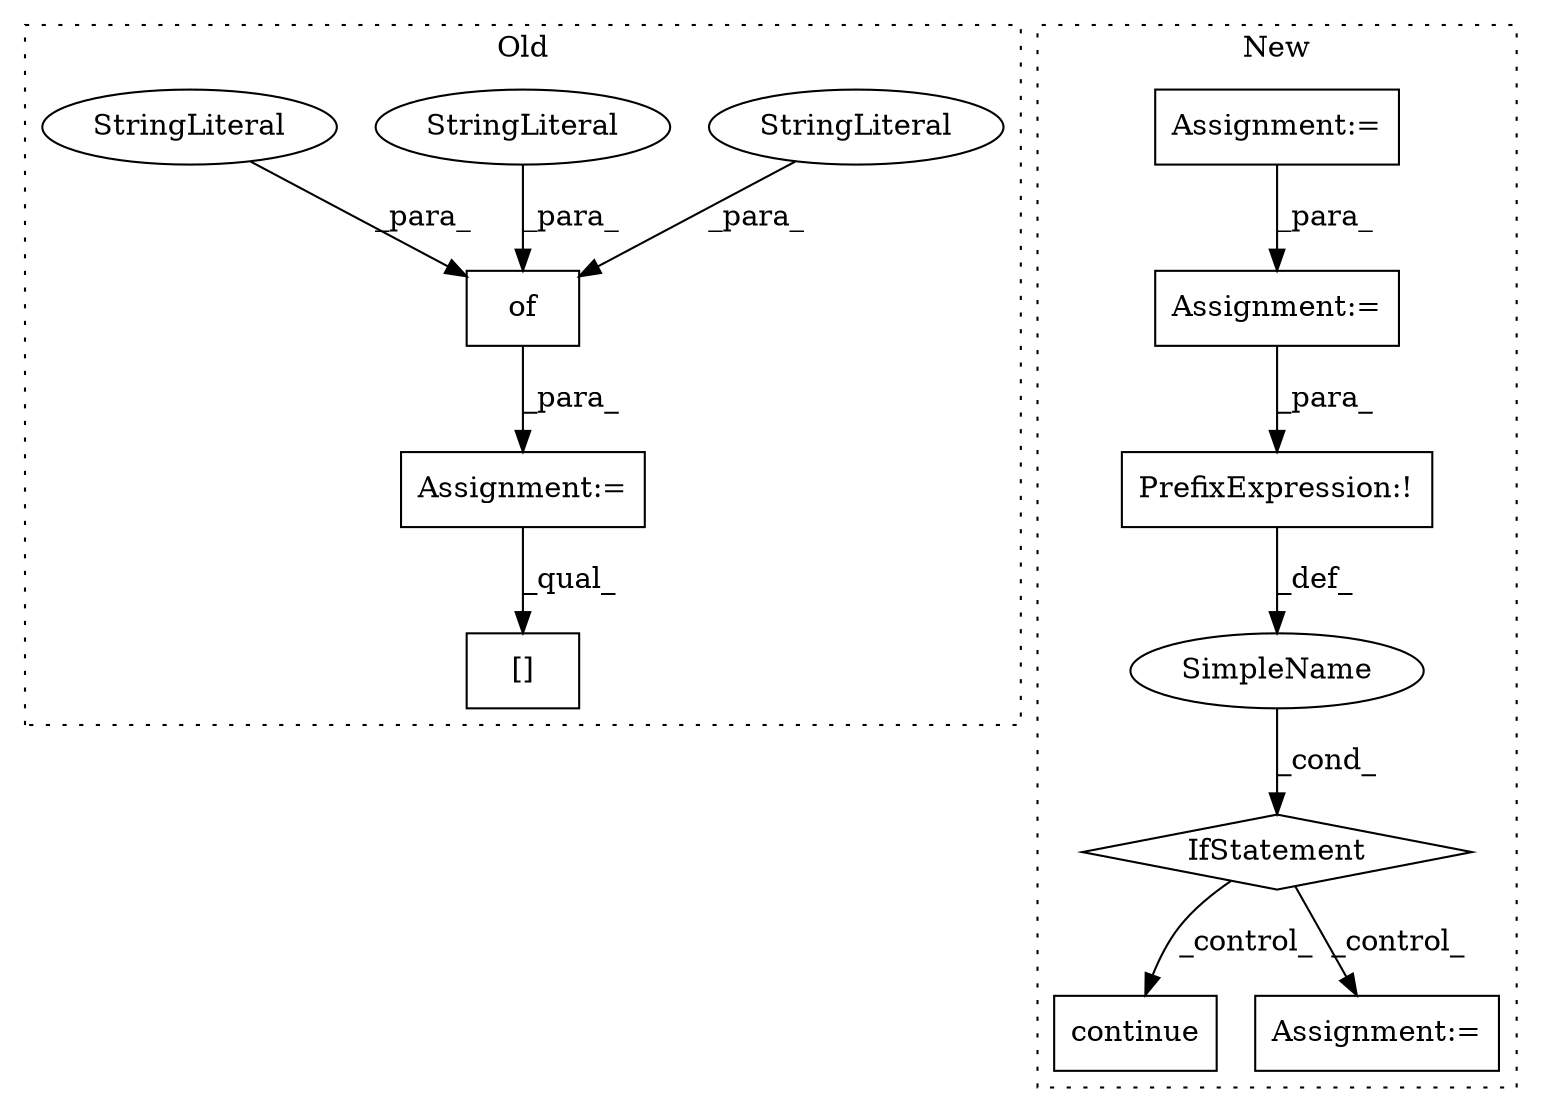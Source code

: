 digraph G {
subgraph cluster0 {
1 [label="of" a="32" s="9965,10039" l="3,1" shape="box"];
6 [label="StringLiteral" a="45" s="9998" l="11" shape="ellipse"];
9 [label="[]" a="2" s="10218,10242" l="15,1" shape="box"];
10 [label="StringLiteral" a="45" s="10031" l="8" shape="ellipse"];
11 [label="StringLiteral" a="45" s="10022" l="8" shape="ellipse"];
12 [label="Assignment:=" a="7" s="9960" l="1" shape="box"];
label = "Old";
style="dotted";
}
subgraph cluster1 {
2 [label="continue" a="18" s="12294" l="9" shape="box"];
3 [label="IfStatement" a="25" s="12005,12016" l="4,2" shape="diamond"];
4 [label="SimpleName" a="42" s="" l="" shape="ellipse"];
5 [label="Assignment:=" a="7" s="11971" l="1" shape="box"];
7 [label="Assignment:=" a="7" s="12575" l="1" shape="box"];
8 [label="PrefixExpression:!" a="38" s="12009" l="1" shape="box"];
13 [label="Assignment:=" a="7" s="11796" l="1" shape="box"];
label = "New";
style="dotted";
}
1 -> 12 [label="_para_"];
3 -> 7 [label="_control_"];
3 -> 2 [label="_control_"];
4 -> 3 [label="_cond_"];
5 -> 8 [label="_para_"];
6 -> 1 [label="_para_"];
8 -> 4 [label="_def_"];
10 -> 1 [label="_para_"];
11 -> 1 [label="_para_"];
12 -> 9 [label="_qual_"];
13 -> 5 [label="_para_"];
}